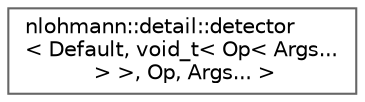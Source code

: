 digraph "类继承关系图"
{
 // LATEX_PDF_SIZE
  bgcolor="transparent";
  edge [fontname=Helvetica,fontsize=10,labelfontname=Helvetica,labelfontsize=10];
  node [fontname=Helvetica,fontsize=10,shape=box,height=0.2,width=0.4];
  rankdir="LR";
  Node0 [id="Node000000",label="nlohmann::detail::detector\l\< Default, void_t\< Op\< Args...\l \> \>, Op, Args... \>",height=0.2,width=0.4,color="grey40", fillcolor="white", style="filled",URL="$structnlohmann_1_1detail_1_1detector_3_01_default_00_01void__t_3_01_op_3_01_args_8_8_8_01_4_01_4_00_01_op_00_01_args_8_8_8_01_4.html",tooltip=" "];
}
